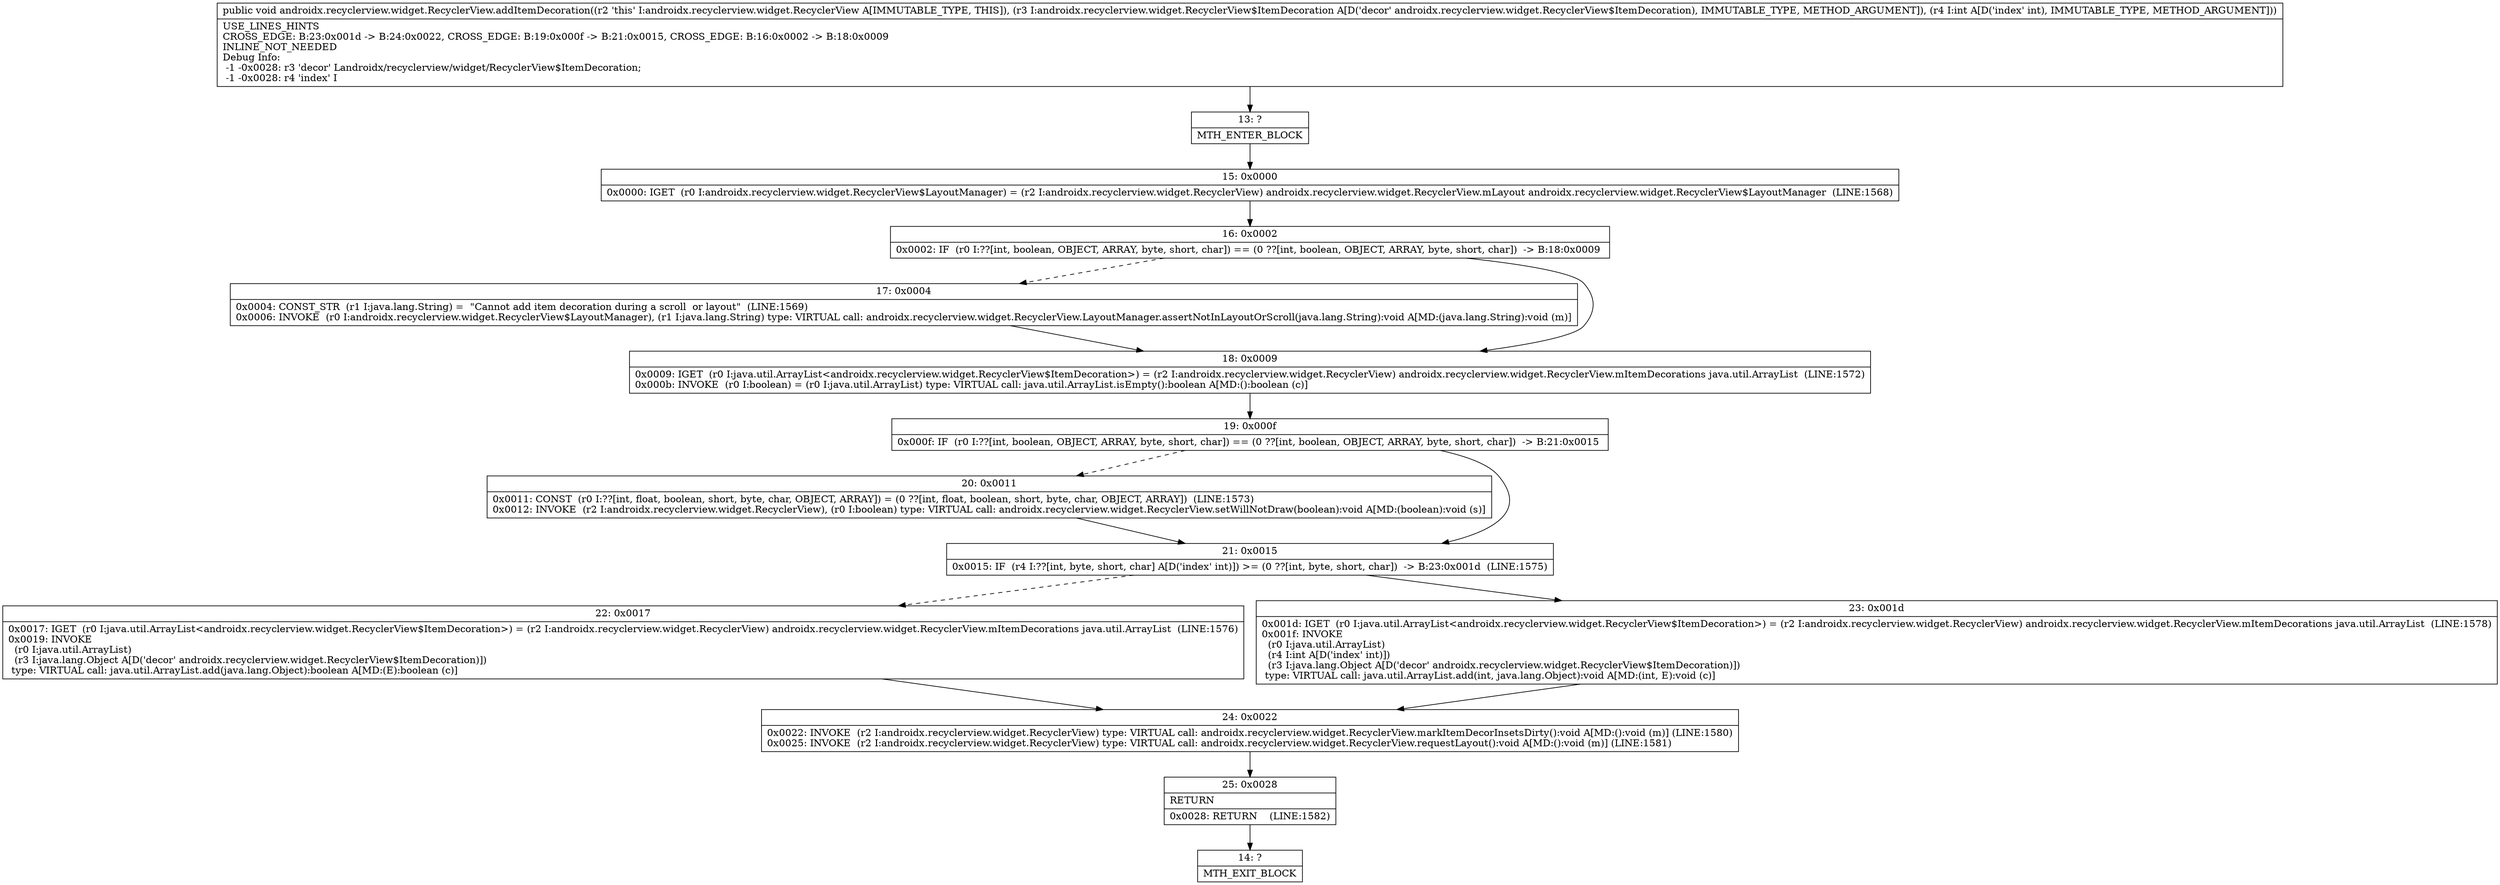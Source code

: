 digraph "CFG forandroidx.recyclerview.widget.RecyclerView.addItemDecoration(Landroidx\/recyclerview\/widget\/RecyclerView$ItemDecoration;I)V" {
Node_13 [shape=record,label="{13\:\ ?|MTH_ENTER_BLOCK\l}"];
Node_15 [shape=record,label="{15\:\ 0x0000|0x0000: IGET  (r0 I:androidx.recyclerview.widget.RecyclerView$LayoutManager) = (r2 I:androidx.recyclerview.widget.RecyclerView) androidx.recyclerview.widget.RecyclerView.mLayout androidx.recyclerview.widget.RecyclerView$LayoutManager  (LINE:1568)\l}"];
Node_16 [shape=record,label="{16\:\ 0x0002|0x0002: IF  (r0 I:??[int, boolean, OBJECT, ARRAY, byte, short, char]) == (0 ??[int, boolean, OBJECT, ARRAY, byte, short, char])  \-\> B:18:0x0009 \l}"];
Node_17 [shape=record,label="{17\:\ 0x0004|0x0004: CONST_STR  (r1 I:java.lang.String) =  \"Cannot add item decoration during a scroll  or layout\"  (LINE:1569)\l0x0006: INVOKE  (r0 I:androidx.recyclerview.widget.RecyclerView$LayoutManager), (r1 I:java.lang.String) type: VIRTUAL call: androidx.recyclerview.widget.RecyclerView.LayoutManager.assertNotInLayoutOrScroll(java.lang.String):void A[MD:(java.lang.String):void (m)]\l}"];
Node_18 [shape=record,label="{18\:\ 0x0009|0x0009: IGET  (r0 I:java.util.ArrayList\<androidx.recyclerview.widget.RecyclerView$ItemDecoration\>) = (r2 I:androidx.recyclerview.widget.RecyclerView) androidx.recyclerview.widget.RecyclerView.mItemDecorations java.util.ArrayList  (LINE:1572)\l0x000b: INVOKE  (r0 I:boolean) = (r0 I:java.util.ArrayList) type: VIRTUAL call: java.util.ArrayList.isEmpty():boolean A[MD:():boolean (c)]\l}"];
Node_19 [shape=record,label="{19\:\ 0x000f|0x000f: IF  (r0 I:??[int, boolean, OBJECT, ARRAY, byte, short, char]) == (0 ??[int, boolean, OBJECT, ARRAY, byte, short, char])  \-\> B:21:0x0015 \l}"];
Node_20 [shape=record,label="{20\:\ 0x0011|0x0011: CONST  (r0 I:??[int, float, boolean, short, byte, char, OBJECT, ARRAY]) = (0 ??[int, float, boolean, short, byte, char, OBJECT, ARRAY])  (LINE:1573)\l0x0012: INVOKE  (r2 I:androidx.recyclerview.widget.RecyclerView), (r0 I:boolean) type: VIRTUAL call: androidx.recyclerview.widget.RecyclerView.setWillNotDraw(boolean):void A[MD:(boolean):void (s)]\l}"];
Node_21 [shape=record,label="{21\:\ 0x0015|0x0015: IF  (r4 I:??[int, byte, short, char] A[D('index' int)]) \>= (0 ??[int, byte, short, char])  \-\> B:23:0x001d  (LINE:1575)\l}"];
Node_22 [shape=record,label="{22\:\ 0x0017|0x0017: IGET  (r0 I:java.util.ArrayList\<androidx.recyclerview.widget.RecyclerView$ItemDecoration\>) = (r2 I:androidx.recyclerview.widget.RecyclerView) androidx.recyclerview.widget.RecyclerView.mItemDecorations java.util.ArrayList  (LINE:1576)\l0x0019: INVOKE  \l  (r0 I:java.util.ArrayList)\l  (r3 I:java.lang.Object A[D('decor' androidx.recyclerview.widget.RecyclerView$ItemDecoration)])\l type: VIRTUAL call: java.util.ArrayList.add(java.lang.Object):boolean A[MD:(E):boolean (c)]\l}"];
Node_24 [shape=record,label="{24\:\ 0x0022|0x0022: INVOKE  (r2 I:androidx.recyclerview.widget.RecyclerView) type: VIRTUAL call: androidx.recyclerview.widget.RecyclerView.markItemDecorInsetsDirty():void A[MD:():void (m)] (LINE:1580)\l0x0025: INVOKE  (r2 I:androidx.recyclerview.widget.RecyclerView) type: VIRTUAL call: androidx.recyclerview.widget.RecyclerView.requestLayout():void A[MD:():void (m)] (LINE:1581)\l}"];
Node_25 [shape=record,label="{25\:\ 0x0028|RETURN\l|0x0028: RETURN    (LINE:1582)\l}"];
Node_14 [shape=record,label="{14\:\ ?|MTH_EXIT_BLOCK\l}"];
Node_23 [shape=record,label="{23\:\ 0x001d|0x001d: IGET  (r0 I:java.util.ArrayList\<androidx.recyclerview.widget.RecyclerView$ItemDecoration\>) = (r2 I:androidx.recyclerview.widget.RecyclerView) androidx.recyclerview.widget.RecyclerView.mItemDecorations java.util.ArrayList  (LINE:1578)\l0x001f: INVOKE  \l  (r0 I:java.util.ArrayList)\l  (r4 I:int A[D('index' int)])\l  (r3 I:java.lang.Object A[D('decor' androidx.recyclerview.widget.RecyclerView$ItemDecoration)])\l type: VIRTUAL call: java.util.ArrayList.add(int, java.lang.Object):void A[MD:(int, E):void (c)]\l}"];
MethodNode[shape=record,label="{public void androidx.recyclerview.widget.RecyclerView.addItemDecoration((r2 'this' I:androidx.recyclerview.widget.RecyclerView A[IMMUTABLE_TYPE, THIS]), (r3 I:androidx.recyclerview.widget.RecyclerView$ItemDecoration A[D('decor' androidx.recyclerview.widget.RecyclerView$ItemDecoration), IMMUTABLE_TYPE, METHOD_ARGUMENT]), (r4 I:int A[D('index' int), IMMUTABLE_TYPE, METHOD_ARGUMENT]))  | USE_LINES_HINTS\lCROSS_EDGE: B:23:0x001d \-\> B:24:0x0022, CROSS_EDGE: B:19:0x000f \-\> B:21:0x0015, CROSS_EDGE: B:16:0x0002 \-\> B:18:0x0009\lINLINE_NOT_NEEDED\lDebug Info:\l  \-1 \-0x0028: r3 'decor' Landroidx\/recyclerview\/widget\/RecyclerView$ItemDecoration;\l  \-1 \-0x0028: r4 'index' I\l}"];
MethodNode -> Node_13;Node_13 -> Node_15;
Node_15 -> Node_16;
Node_16 -> Node_17[style=dashed];
Node_16 -> Node_18;
Node_17 -> Node_18;
Node_18 -> Node_19;
Node_19 -> Node_20[style=dashed];
Node_19 -> Node_21;
Node_20 -> Node_21;
Node_21 -> Node_22[style=dashed];
Node_21 -> Node_23;
Node_22 -> Node_24;
Node_24 -> Node_25;
Node_25 -> Node_14;
Node_23 -> Node_24;
}

